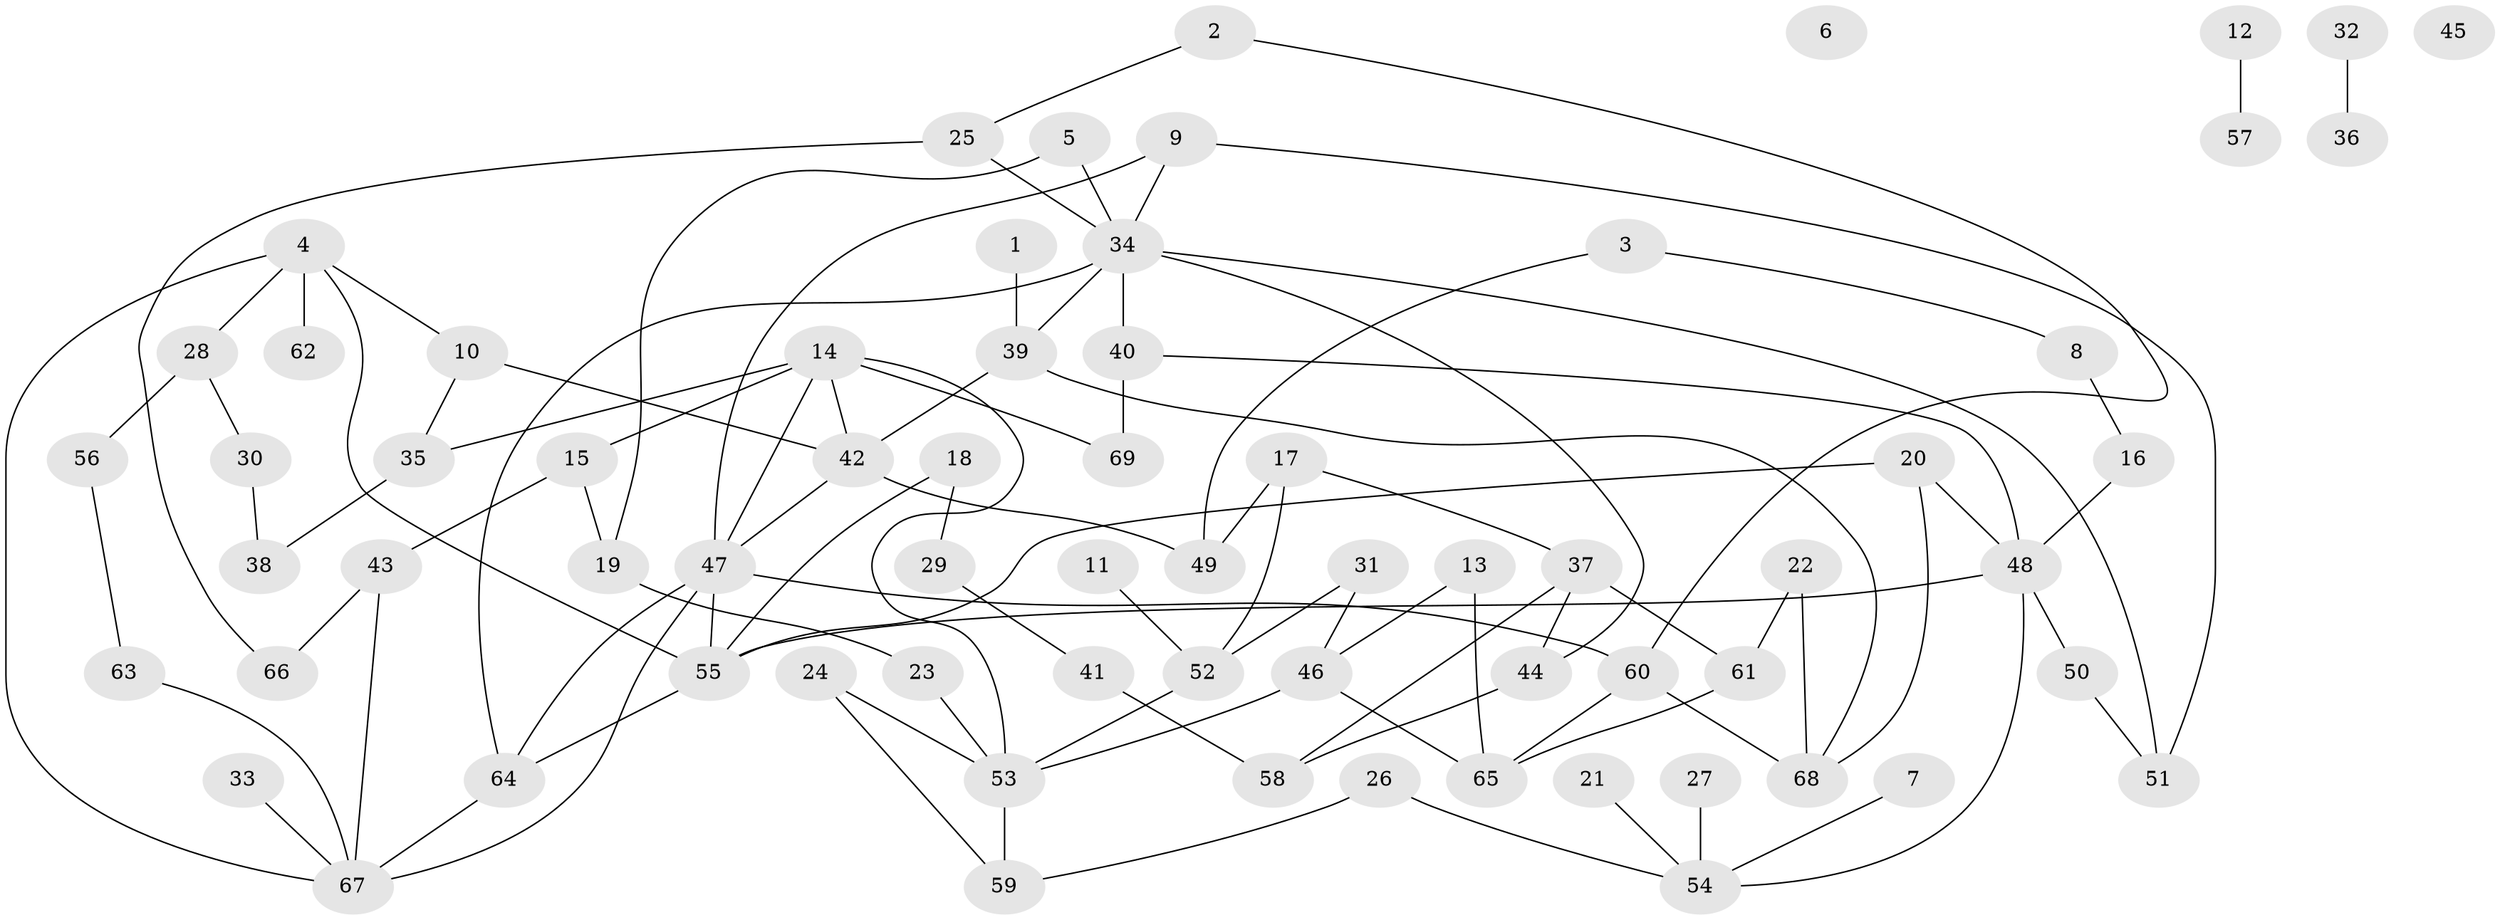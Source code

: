 // Generated by graph-tools (version 1.1) at 2025/00/03/09/25 03:00:49]
// undirected, 69 vertices, 98 edges
graph export_dot {
graph [start="1"]
  node [color=gray90,style=filled];
  1;
  2;
  3;
  4;
  5;
  6;
  7;
  8;
  9;
  10;
  11;
  12;
  13;
  14;
  15;
  16;
  17;
  18;
  19;
  20;
  21;
  22;
  23;
  24;
  25;
  26;
  27;
  28;
  29;
  30;
  31;
  32;
  33;
  34;
  35;
  36;
  37;
  38;
  39;
  40;
  41;
  42;
  43;
  44;
  45;
  46;
  47;
  48;
  49;
  50;
  51;
  52;
  53;
  54;
  55;
  56;
  57;
  58;
  59;
  60;
  61;
  62;
  63;
  64;
  65;
  66;
  67;
  68;
  69;
  1 -- 39;
  2 -- 25;
  2 -- 60;
  3 -- 8;
  3 -- 49;
  4 -- 10;
  4 -- 28;
  4 -- 55;
  4 -- 62;
  4 -- 67;
  5 -- 19;
  5 -- 34;
  7 -- 54;
  8 -- 16;
  9 -- 34;
  9 -- 47;
  9 -- 51;
  10 -- 35;
  10 -- 42;
  11 -- 52;
  12 -- 57;
  13 -- 46;
  13 -- 65;
  14 -- 15;
  14 -- 35;
  14 -- 42;
  14 -- 47;
  14 -- 53;
  14 -- 69;
  15 -- 19;
  15 -- 43;
  16 -- 48;
  17 -- 37;
  17 -- 49;
  17 -- 52;
  18 -- 29;
  18 -- 55;
  19 -- 23;
  20 -- 48;
  20 -- 55;
  20 -- 68;
  21 -- 54;
  22 -- 61;
  22 -- 68;
  23 -- 53;
  24 -- 53;
  24 -- 59;
  25 -- 34;
  25 -- 66;
  26 -- 54;
  26 -- 59;
  27 -- 54;
  28 -- 30;
  28 -- 56;
  29 -- 41;
  30 -- 38;
  31 -- 46;
  31 -- 52;
  32 -- 36;
  33 -- 67;
  34 -- 39;
  34 -- 40;
  34 -- 44;
  34 -- 51;
  34 -- 64;
  35 -- 38;
  37 -- 44;
  37 -- 58;
  37 -- 61;
  39 -- 42;
  39 -- 68;
  40 -- 48;
  40 -- 69;
  41 -- 58;
  42 -- 47;
  42 -- 49;
  43 -- 66;
  43 -- 67;
  44 -- 58;
  46 -- 53;
  46 -- 65;
  47 -- 55;
  47 -- 60;
  47 -- 64;
  47 -- 67;
  48 -- 50;
  48 -- 54;
  48 -- 55;
  50 -- 51;
  52 -- 53;
  53 -- 59;
  55 -- 64;
  56 -- 63;
  60 -- 65;
  60 -- 68;
  61 -- 65;
  63 -- 67;
  64 -- 67;
}
